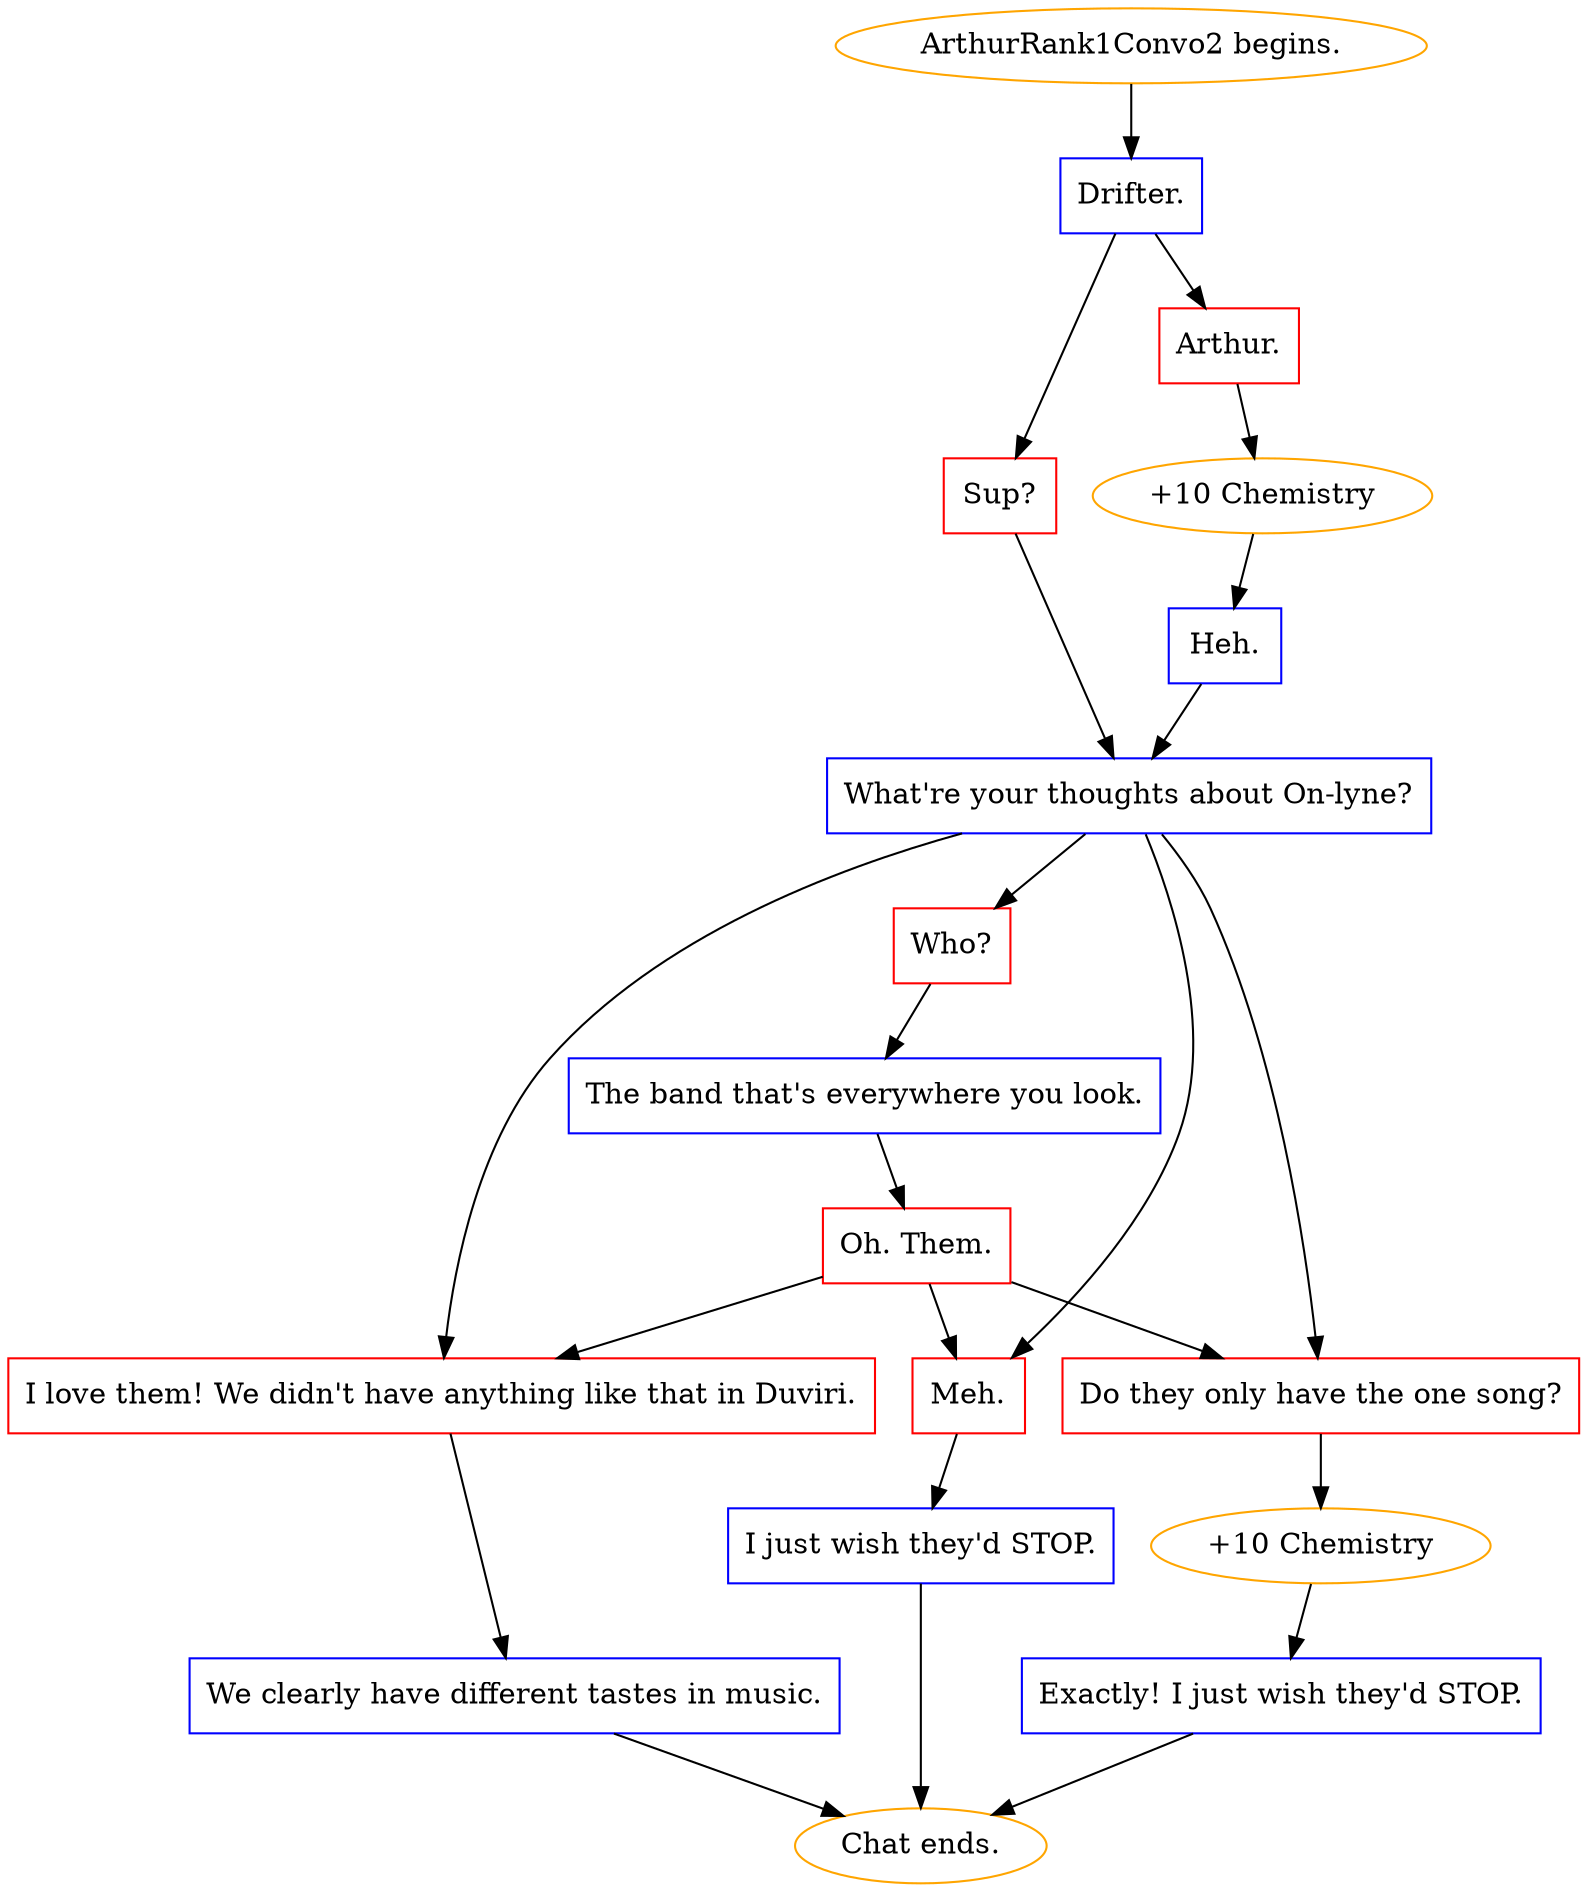digraph {
	"ArthurRank1Convo2 begins." [color=orange];
		"ArthurRank1Convo2 begins." -> j1664125253;
	j1664125253 [label="Drifter.",shape=box,color=blue];
		j1664125253 -> j1662300082;
		j1664125253 -> j596381217;
	j1662300082 [label="Arthur.",shape=box,color=red];
		j1662300082 -> j510972729;
	j596381217 [label="Sup?",shape=box,color=red];
		j596381217 -> j2130867107;
	j510972729 [label="+10 Chemistry",color=orange];
		j510972729 -> j2891340053;
	j2130867107 [label="What're your thoughts about On-lyne?",shape=box,color=blue];
		j2130867107 -> j1603983803;
		j2130867107 -> j2478974990;
		j2130867107 -> j3924120245;
		j2130867107 -> j442545700;
	j2891340053 [label="Heh.",shape=box,color=blue];
		j2891340053 -> j2130867107;
	j1603983803 [label="Who?",shape=box,color=red];
		j1603983803 -> j1029162331;
	j2478974990 [label="Do they only have the one song?",shape=box,color=red];
		j2478974990 -> j3157367300;
	j3924120245 [label="I love them! We didn't have anything like that in Duviri.",shape=box,color=red];
		j3924120245 -> j1667400213;
	j442545700 [label="Meh.",shape=box,color=red];
		j442545700 -> j28686585;
	j1029162331 [label="The band that's everywhere you look.",shape=box,color=blue];
		j1029162331 -> j2992830224;
	j3157367300 [label="+10 Chemistry",color=orange];
		j3157367300 -> j3369513233;
	j1667400213 [label="We clearly have different tastes in music.",shape=box,color=blue];
		j1667400213 -> "Chat ends.";
	j28686585 [label="I just wish they'd STOP.",shape=box,color=blue];
		j28686585 -> "Chat ends.";
	j2992830224 [label="Oh. Them.",shape=box,color=red];
		j2992830224 -> j2478974990;
		j2992830224 -> j3924120245;
		j2992830224 -> j442545700;
	j3369513233 [label="Exactly! I just wish they'd STOP.",shape=box,color=blue];
		j3369513233 -> "Chat ends.";
	"Chat ends." [color=orange];
}